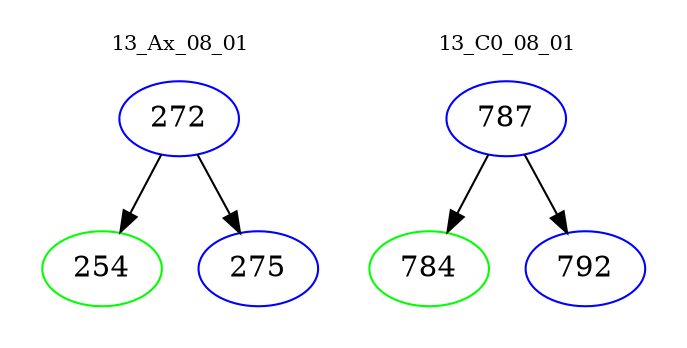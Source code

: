 digraph{
subgraph cluster_0 {
color = white
label = "13_Ax_08_01";
fontsize=10;
T0_272 [label="272", color="blue"]
T0_272 -> T0_254 [color="black"]
T0_254 [label="254", color="green"]
T0_272 -> T0_275 [color="black"]
T0_275 [label="275", color="blue"]
}
subgraph cluster_1 {
color = white
label = "13_C0_08_01";
fontsize=10;
T1_787 [label="787", color="blue"]
T1_787 -> T1_784 [color="black"]
T1_784 [label="784", color="green"]
T1_787 -> T1_792 [color="black"]
T1_792 [label="792", color="blue"]
}
}
